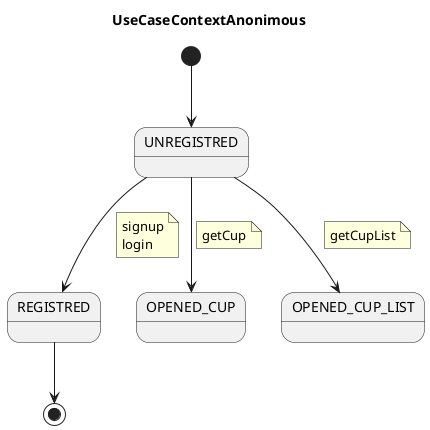 @startuml UseCaseContextAnonimous
title UseCaseContextAnonimous

state UNREGISTRED
state REGISTRED


[*] --> UNREGISTRED

UNREGISTRED --> REGISTRED
note on link
    signup
    login
end note

UNREGISTRED --> OPENED_CUP
    note on link
        getCup
    end note

UNREGISTRED --> OPENED_CUP_LIST
    note on link
        getCupList
    end note    

REGISTRED --> [*]

@enduml